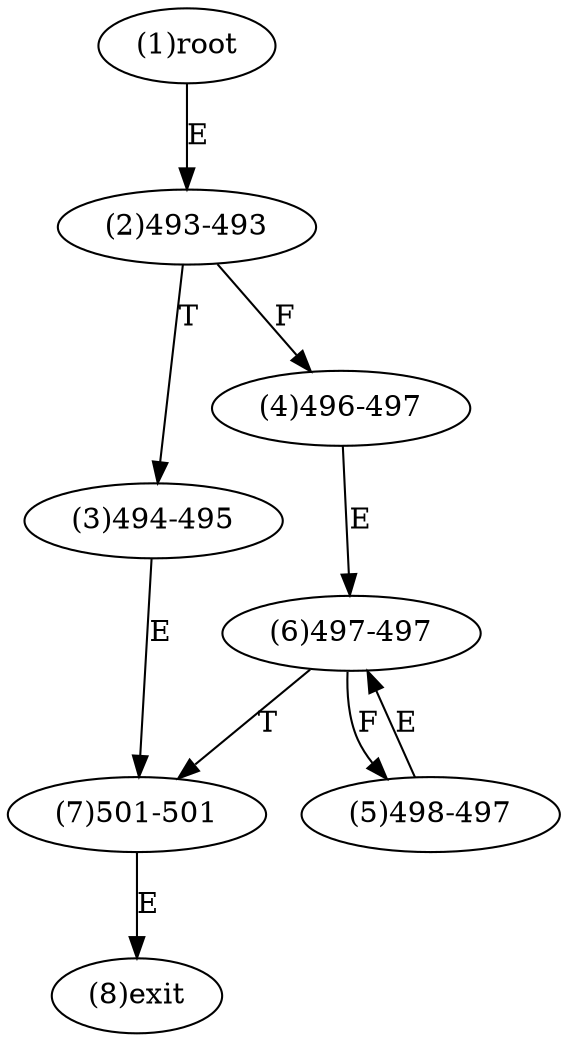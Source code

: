 digraph "" { 
1[ label="(1)root"];
2[ label="(2)493-493"];
3[ label="(3)494-495"];
4[ label="(4)496-497"];
5[ label="(5)498-497"];
6[ label="(6)497-497"];
7[ label="(7)501-501"];
8[ label="(8)exit"];
1->2[ label="E"];
2->4[ label="F"];
2->3[ label="T"];
3->7[ label="E"];
4->6[ label="E"];
5->6[ label="E"];
6->5[ label="F"];
6->7[ label="T"];
7->8[ label="E"];
}